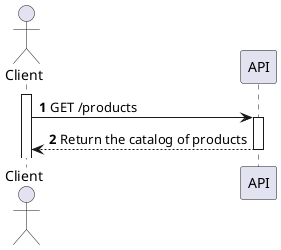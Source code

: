@startuml
'https://plantuml.com/sequence-diagram

autoactivate on
autonumber

actor "Client" as client
participant "API" as api

activate client

client -> api: GET /products
api --> client: Return the catalog of products



@enduml